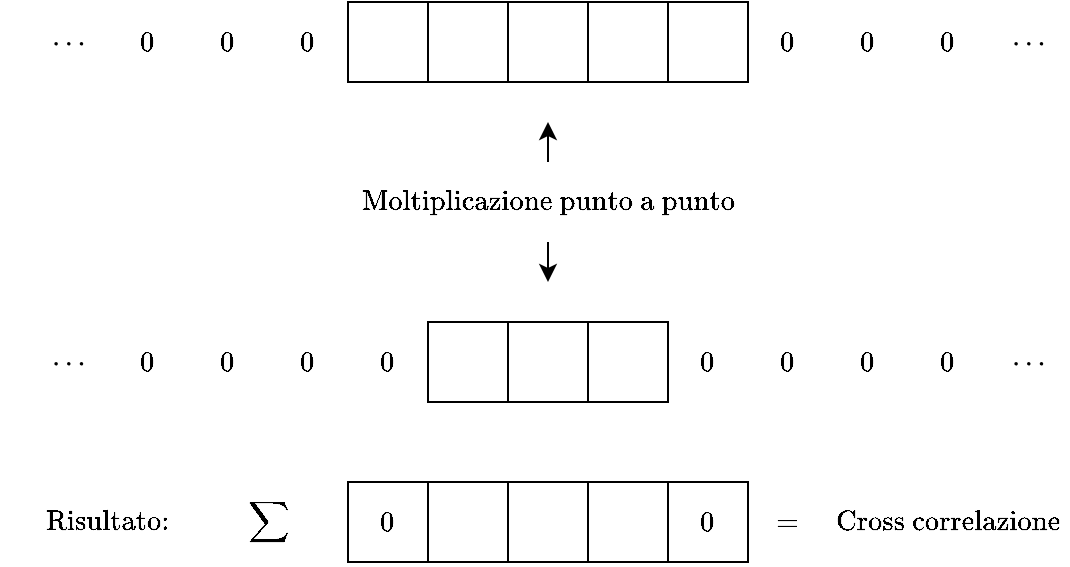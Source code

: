 <mxfile version="20.7.4" type="device"><diagram id="_DbMt3LhLTCCpxY-wy_6" name="Pagina-1"><mxGraphModel dx="819" dy="505" grid="1" gridSize="10" guides="1" tooltips="1" connect="1" arrows="1" fold="1" page="1" pageScale="1" pageWidth="827" pageHeight="1169" math="1" shadow="0"><root><mxCell id="0"/><mxCell id="1" parent="0"/><mxCell id="GeGoWawILfdFF2LbE-Bs-1" value="&lt;svg style=&quot;vertical-align: 0.43ex;&quot; xmlns:xlink=&quot;http://www.w3.org/1999/xlink&quot; viewBox=&quot;0 -310 1172 120&quot; role=&quot;img&quot; height=&quot;0.271ex&quot; width=&quot;2.652ex&quot; xmlns=&quot;http://www.w3.org/2000/svg&quot;&gt;&lt;defs&gt;&lt;path d=&quot;M78 250Q78 274 95 292T138 310Q162 310 180 294T199 251Q199 226 182 208T139 190T96 207T78 250ZM525 250Q525 274 542 292T585 310Q609 310 627 294T646 251Q646 226 629 208T586 190T543 207T525 250ZM972 250Q972 274 989 292T1032 310Q1056 310 1074 294T1093 251Q1093 226 1076 208T1033 190T990 207T972 250Z&quot; id=&quot;MJX-1-TEX-N-22EF&quot;&gt;&lt;/path&gt;&lt;/defs&gt;&lt;g transform=&quot;scale(1,-1)&quot; stroke-width=&quot;0&quot; fill=&quot;currentColor&quot; stroke=&quot;currentColor&quot;&gt;&lt;g data-mml-node=&quot;math&quot;&gt;&lt;g data-mml-node=&quot;mo&quot;&gt;&lt;use xlink:href=&quot;#MJX-1-TEX-N-22EF&quot; data-c=&quot;22EF&quot;&gt;&lt;/use&gt;&lt;/g&gt;&lt;/g&gt;&lt;/g&gt;&lt;/svg&gt;" style="text;html=1;strokeColor=none;fillColor=none;align=center;verticalAlign=middle;whiteSpace=wrap;rounded=0;" vertex="1" parent="1"><mxGeometry x="240" y="280" width="40" height="40" as="geometry"/></mxCell><mxCell id="GeGoWawILfdFF2LbE-Bs-5" value="$$0$$" style="text;html=1;strokeColor=none;fillColor=none;align=center;verticalAlign=middle;whiteSpace=wrap;rounded=0;" vertex="1" parent="1"><mxGeometry x="280" y="280" width="40" height="40" as="geometry"/></mxCell><mxCell id="GeGoWawILfdFF2LbE-Bs-7" value="$$0$$" style="text;html=1;strokeColor=none;fillColor=none;align=center;verticalAlign=middle;whiteSpace=wrap;rounded=0;" vertex="1" parent="1"><mxGeometry x="320" y="280" width="40" height="40" as="geometry"/></mxCell><mxCell id="GeGoWawILfdFF2LbE-Bs-8" value="$$0$$" style="text;html=1;strokeColor=none;fillColor=none;align=center;verticalAlign=middle;whiteSpace=wrap;rounded=0;" vertex="1" parent="1"><mxGeometry x="360" y="280" width="40" height="40" as="geometry"/></mxCell><mxCell id="GeGoWawILfdFF2LbE-Bs-9" value="" style="rounded=0;whiteSpace=wrap;html=1;" vertex="1" parent="1"><mxGeometry x="400" y="280" width="200" height="40" as="geometry"/></mxCell><mxCell id="GeGoWawILfdFF2LbE-Bs-10" value="$$0$$" style="text;html=1;strokeColor=none;fillColor=none;align=center;verticalAlign=middle;whiteSpace=wrap;rounded=0;" vertex="1" parent="1"><mxGeometry x="600" y="280" width="40" height="40" as="geometry"/></mxCell><mxCell id="GeGoWawILfdFF2LbE-Bs-11" value="$$0$$" style="text;html=1;strokeColor=none;fillColor=none;align=center;verticalAlign=middle;whiteSpace=wrap;rounded=0;" vertex="1" parent="1"><mxGeometry x="640" y="280" width="40" height="40" as="geometry"/></mxCell><mxCell id="GeGoWawILfdFF2LbE-Bs-12" value="$$0$$" style="text;html=1;strokeColor=none;fillColor=none;align=center;verticalAlign=middle;whiteSpace=wrap;rounded=0;" vertex="1" parent="1"><mxGeometry x="680" y="280" width="40" height="40" as="geometry"/></mxCell><mxCell id="GeGoWawILfdFF2LbE-Bs-13" value="&lt;svg style=&quot;vertical-align: 0.43ex;&quot; xmlns:xlink=&quot;http://www.w3.org/1999/xlink&quot; viewBox=&quot;0 -310 1172 120&quot; role=&quot;img&quot; height=&quot;0.271ex&quot; width=&quot;2.652ex&quot; xmlns=&quot;http://www.w3.org/2000/svg&quot;&gt;&lt;defs&gt;&lt;path d=&quot;M78 250Q78 274 95 292T138 310Q162 310 180 294T199 251Q199 226 182 208T139 190T96 207T78 250ZM525 250Q525 274 542 292T585 310Q609 310 627 294T646 251Q646 226 629 208T586 190T543 207T525 250ZM972 250Q972 274 989 292T1032 310Q1056 310 1074 294T1093 251Q1093 226 1076 208T1033 190T990 207T972 250Z&quot; id=&quot;MJX-1-TEX-N-22EF&quot;&gt;&lt;/path&gt;&lt;/defs&gt;&lt;g transform=&quot;scale(1,-1)&quot; stroke-width=&quot;0&quot; fill=&quot;currentColor&quot; stroke=&quot;currentColor&quot;&gt;&lt;g data-mml-node=&quot;math&quot;&gt;&lt;g data-mml-node=&quot;mo&quot;&gt;&lt;use xlink:href=&quot;#MJX-1-TEX-N-22EF&quot; data-c=&quot;22EF&quot;&gt;&lt;/use&gt;&lt;/g&gt;&lt;/g&gt;&lt;/g&gt;&lt;/svg&gt;" style="text;html=1;strokeColor=none;fillColor=none;align=center;verticalAlign=middle;whiteSpace=wrap;rounded=0;" vertex="1" parent="1"><mxGeometry x="720" y="280" width="40" height="40" as="geometry"/></mxCell><mxCell id="GeGoWawILfdFF2LbE-Bs-15" value="" style="endArrow=none;html=1;rounded=0;" edge="1" parent="1"><mxGeometry x="1" y="-45" width="50" height="50" relative="1" as="geometry"><mxPoint x="440" y="320" as="sourcePoint"/><mxPoint x="440" y="280" as="targetPoint"/><mxPoint x="-25" y="-40" as="offset"/></mxGeometry></mxCell><mxCell id="GeGoWawILfdFF2LbE-Bs-16" value="" style="endArrow=none;html=1;rounded=0;" edge="1" parent="1"><mxGeometry x="1" y="-45" width="50" height="50" relative="1" as="geometry"><mxPoint x="480" y="320" as="sourcePoint"/><mxPoint x="480" y="280" as="targetPoint"/><mxPoint x="-25" y="-40" as="offset"/></mxGeometry></mxCell><mxCell id="GeGoWawILfdFF2LbE-Bs-17" value="" style="endArrow=none;html=1;rounded=0;" edge="1" parent="1"><mxGeometry x="1" y="-45" width="50" height="50" relative="1" as="geometry"><mxPoint x="520" y="320" as="sourcePoint"/><mxPoint x="520" y="280" as="targetPoint"/><mxPoint x="-25" y="-40" as="offset"/></mxGeometry></mxCell><mxCell id="GeGoWawILfdFF2LbE-Bs-18" value="" style="endArrow=none;html=1;rounded=0;" edge="1" parent="1"><mxGeometry x="1" y="-45" width="50" height="50" relative="1" as="geometry"><mxPoint x="560" y="320" as="sourcePoint"/><mxPoint x="560" y="280" as="targetPoint"/><mxPoint x="-25" y="-40" as="offset"/></mxGeometry></mxCell><mxCell id="GeGoWawILfdFF2LbE-Bs-19" value="" style="endArrow=classic;startArrow=none;html=1;rounded=0;" edge="1" parent="1" source="GeGoWawILfdFF2LbE-Bs-40"><mxGeometry width="50" height="50" relative="1" as="geometry"><mxPoint x="500" y="420" as="sourcePoint"/><mxPoint x="500" y="340" as="targetPoint"/></mxGeometry></mxCell><mxCell id="GeGoWawILfdFF2LbE-Bs-20" value="" style="rounded=0;whiteSpace=wrap;html=1;" vertex="1" parent="1"><mxGeometry x="440" y="440" width="120" height="40" as="geometry"/></mxCell><mxCell id="GeGoWawILfdFF2LbE-Bs-21" value="" style="endArrow=none;html=1;rounded=0;" edge="1" parent="1"><mxGeometry x="1" y="-45" width="50" height="50" relative="1" as="geometry"><mxPoint x="480" y="480" as="sourcePoint"/><mxPoint x="480" y="440" as="targetPoint"/><mxPoint x="-25" y="-40" as="offset"/></mxGeometry></mxCell><mxCell id="GeGoWawILfdFF2LbE-Bs-22" value="" style="endArrow=none;html=1;rounded=0;" edge="1" parent="1"><mxGeometry x="1" y="-45" width="50" height="50" relative="1" as="geometry"><mxPoint x="520" y="480" as="sourcePoint"/><mxPoint x="520" y="440" as="targetPoint"/><mxPoint x="-25" y="-40" as="offset"/></mxGeometry></mxCell><mxCell id="GeGoWawILfdFF2LbE-Bs-25" value="&lt;svg style=&quot;vertical-align: 0.43ex;&quot; xmlns:xlink=&quot;http://www.w3.org/1999/xlink&quot; viewBox=&quot;0 -310 1172 120&quot; role=&quot;img&quot; height=&quot;0.271ex&quot; width=&quot;2.652ex&quot; xmlns=&quot;http://www.w3.org/2000/svg&quot;&gt;&lt;defs&gt;&lt;path d=&quot;M78 250Q78 274 95 292T138 310Q162 310 180 294T199 251Q199 226 182 208T139 190T96 207T78 250ZM525 250Q525 274 542 292T585 310Q609 310 627 294T646 251Q646 226 629 208T586 190T543 207T525 250ZM972 250Q972 274 989 292T1032 310Q1056 310 1074 294T1093 251Q1093 226 1076 208T1033 190T990 207T972 250Z&quot; id=&quot;MJX-1-TEX-N-22EF&quot;&gt;&lt;/path&gt;&lt;/defs&gt;&lt;g transform=&quot;scale(1,-1)&quot; stroke-width=&quot;0&quot; fill=&quot;currentColor&quot; stroke=&quot;currentColor&quot;&gt;&lt;g data-mml-node=&quot;math&quot;&gt;&lt;g data-mml-node=&quot;mo&quot;&gt;&lt;use xlink:href=&quot;#MJX-1-TEX-N-22EF&quot; data-c=&quot;22EF&quot;&gt;&lt;/use&gt;&lt;/g&gt;&lt;/g&gt;&lt;/g&gt;&lt;/svg&gt;" style="text;html=1;strokeColor=none;fillColor=none;align=center;verticalAlign=middle;whiteSpace=wrap;rounded=0;" vertex="1" parent="1"><mxGeometry x="240" y="440" width="40" height="40" as="geometry"/></mxCell><mxCell id="GeGoWawILfdFF2LbE-Bs-26" value="$$0$$" style="text;html=1;strokeColor=none;fillColor=none;align=center;verticalAlign=middle;whiteSpace=wrap;rounded=0;" vertex="1" parent="1"><mxGeometry x="280" y="440" width="40" height="40" as="geometry"/></mxCell><mxCell id="GeGoWawILfdFF2LbE-Bs-27" value="$$0$$" style="text;html=1;strokeColor=none;fillColor=none;align=center;verticalAlign=middle;whiteSpace=wrap;rounded=0;" vertex="1" parent="1"><mxGeometry x="320" y="440" width="40" height="40" as="geometry"/></mxCell><mxCell id="GeGoWawILfdFF2LbE-Bs-28" value="$$0$$" style="text;html=1;strokeColor=none;fillColor=none;align=center;verticalAlign=middle;whiteSpace=wrap;rounded=0;" vertex="1" parent="1"><mxGeometry x="360" y="440" width="40" height="40" as="geometry"/></mxCell><mxCell id="GeGoWawILfdFF2LbE-Bs-33" value="$$0$$" style="text;html=1;strokeColor=none;fillColor=none;align=center;verticalAlign=middle;whiteSpace=wrap;rounded=0;" vertex="1" parent="1"><mxGeometry x="600" y="440" width="40" height="40" as="geometry"/></mxCell><mxCell id="GeGoWawILfdFF2LbE-Bs-34" value="$$0$$" style="text;html=1;strokeColor=none;fillColor=none;align=center;verticalAlign=middle;whiteSpace=wrap;rounded=0;" vertex="1" parent="1"><mxGeometry x="640" y="440" width="40" height="40" as="geometry"/></mxCell><mxCell id="GeGoWawILfdFF2LbE-Bs-35" value="$$0$$" style="text;html=1;strokeColor=none;fillColor=none;align=center;verticalAlign=middle;whiteSpace=wrap;rounded=0;" vertex="1" parent="1"><mxGeometry x="680" y="440" width="40" height="40" as="geometry"/></mxCell><mxCell id="GeGoWawILfdFF2LbE-Bs-36" value="&lt;svg style=&quot;vertical-align: 0.43ex;&quot; xmlns:xlink=&quot;http://www.w3.org/1999/xlink&quot; viewBox=&quot;0 -310 1172 120&quot; role=&quot;img&quot; height=&quot;0.271ex&quot; width=&quot;2.652ex&quot; xmlns=&quot;http://www.w3.org/2000/svg&quot;&gt;&lt;defs&gt;&lt;path d=&quot;M78 250Q78 274 95 292T138 310Q162 310 180 294T199 251Q199 226 182 208T139 190T96 207T78 250ZM525 250Q525 274 542 292T585 310Q609 310 627 294T646 251Q646 226 629 208T586 190T543 207T525 250ZM972 250Q972 274 989 292T1032 310Q1056 310 1074 294T1093 251Q1093 226 1076 208T1033 190T990 207T972 250Z&quot; id=&quot;MJX-1-TEX-N-22EF&quot;&gt;&lt;/path&gt;&lt;/defs&gt;&lt;g transform=&quot;scale(1,-1)&quot; stroke-width=&quot;0&quot; fill=&quot;currentColor&quot; stroke=&quot;currentColor&quot;&gt;&lt;g data-mml-node=&quot;math&quot;&gt;&lt;g data-mml-node=&quot;mo&quot;&gt;&lt;use xlink:href=&quot;#MJX-1-TEX-N-22EF&quot; data-c=&quot;22EF&quot;&gt;&lt;/use&gt;&lt;/g&gt;&lt;/g&gt;&lt;/g&gt;&lt;/svg&gt;" style="text;html=1;strokeColor=none;fillColor=none;align=center;verticalAlign=middle;whiteSpace=wrap;rounded=0;" vertex="1" parent="1"><mxGeometry x="720" y="440" width="40" height="40" as="geometry"/></mxCell><mxCell id="GeGoWawILfdFF2LbE-Bs-37" value="$$0$$" style="text;html=1;strokeColor=none;fillColor=none;align=center;verticalAlign=middle;whiteSpace=wrap;rounded=0;" vertex="1" parent="1"><mxGeometry x="560" y="440" width="40" height="40" as="geometry"/></mxCell><mxCell id="GeGoWawILfdFF2LbE-Bs-38" value="$$0$$" style="text;html=1;strokeColor=none;fillColor=none;align=center;verticalAlign=middle;whiteSpace=wrap;rounded=0;" vertex="1" parent="1"><mxGeometry x="400" y="440" width="40" height="40" as="geometry"/></mxCell><mxCell id="GeGoWawILfdFF2LbE-Bs-40" value="$$\text{Moltiplicazione punto a punto}$$" style="text;html=1;strokeColor=none;fillColor=none;align=center;verticalAlign=middle;whiteSpace=wrap;rounded=0;" vertex="1" parent="1"><mxGeometry x="400" y="360" width="200" height="40" as="geometry"/></mxCell><mxCell id="GeGoWawILfdFF2LbE-Bs-41" value="" style="endArrow=none;startArrow=classic;html=1;rounded=0;" edge="1" parent="1" target="GeGoWawILfdFF2LbE-Bs-40"><mxGeometry width="50" height="50" relative="1" as="geometry"><mxPoint x="500" y="420" as="sourcePoint"/><mxPoint x="500" y="340" as="targetPoint"/></mxGeometry></mxCell><mxCell id="GeGoWawILfdFF2LbE-Bs-42" value="$$\text{Risultato:}$$" style="text;html=1;strokeColor=none;fillColor=none;align=center;verticalAlign=middle;whiteSpace=wrap;rounded=0;" vertex="1" parent="1"><mxGeometry x="240" y="520" width="80" height="40" as="geometry"/></mxCell><mxCell id="GeGoWawILfdFF2LbE-Bs-43" value="" style="rounded=0;whiteSpace=wrap;html=1;" vertex="1" parent="1"><mxGeometry x="400" y="520" width="200" height="40" as="geometry"/></mxCell><mxCell id="GeGoWawILfdFF2LbE-Bs-44" value="" style="endArrow=none;html=1;rounded=0;" edge="1" parent="1"><mxGeometry x="1" y="-45" width="50" height="50" relative="1" as="geometry"><mxPoint x="440" y="560" as="sourcePoint"/><mxPoint x="440" y="520" as="targetPoint"/><mxPoint x="-25" y="-40" as="offset"/></mxGeometry></mxCell><mxCell id="GeGoWawILfdFF2LbE-Bs-45" value="" style="endArrow=none;html=1;rounded=0;" edge="1" parent="1"><mxGeometry x="1" y="-45" width="50" height="50" relative="1" as="geometry"><mxPoint x="480" y="560" as="sourcePoint"/><mxPoint x="480" y="520" as="targetPoint"/><mxPoint x="-25" y="-40" as="offset"/></mxGeometry></mxCell><mxCell id="GeGoWawILfdFF2LbE-Bs-46" value="" style="endArrow=none;html=1;rounded=0;" edge="1" parent="1"><mxGeometry x="1" y="-45" width="50" height="50" relative="1" as="geometry"><mxPoint x="520" y="560" as="sourcePoint"/><mxPoint x="520" y="520" as="targetPoint"/><mxPoint x="-25" y="-40" as="offset"/></mxGeometry></mxCell><mxCell id="GeGoWawILfdFF2LbE-Bs-47" value="" style="endArrow=none;html=1;rounded=0;" edge="1" parent="1"><mxGeometry x="1" y="-45" width="50" height="50" relative="1" as="geometry"><mxPoint x="560" y="560" as="sourcePoint"/><mxPoint x="560" y="520" as="targetPoint"/><mxPoint x="-25" y="-40" as="offset"/></mxGeometry></mxCell><mxCell id="GeGoWawILfdFF2LbE-Bs-48" value="$$\sum$$" style="text;html=1;strokeColor=none;fillColor=none;align=center;verticalAlign=middle;whiteSpace=wrap;rounded=0;" vertex="1" parent="1"><mxGeometry x="340" y="520" width="40" height="40" as="geometry"/></mxCell><mxCell id="GeGoWawILfdFF2LbE-Bs-49" value="$$0$$" style="text;html=1;strokeColor=none;fillColor=none;align=center;verticalAlign=middle;whiteSpace=wrap;rounded=0;" vertex="1" parent="1"><mxGeometry x="560" y="520" width="40" height="40" as="geometry"/></mxCell><mxCell id="GeGoWawILfdFF2LbE-Bs-50" value="$$0$$" style="text;html=1;strokeColor=none;fillColor=none;align=center;verticalAlign=middle;whiteSpace=wrap;rounded=0;" vertex="1" parent="1"><mxGeometry x="400" y="520" width="40" height="40" as="geometry"/></mxCell><mxCell id="GeGoWawILfdFF2LbE-Bs-51" value="$$=$$" style="text;html=1;strokeColor=none;fillColor=none;align=center;verticalAlign=middle;whiteSpace=wrap;rounded=0;" vertex="1" parent="1"><mxGeometry x="600" y="520" width="40" height="40" as="geometry"/></mxCell><mxCell id="GeGoWawILfdFF2LbE-Bs-53" value="$$\text{Cross correlazione}$$" style="text;html=1;strokeColor=none;fillColor=none;align=center;verticalAlign=middle;whiteSpace=wrap;rounded=0;" vertex="1" parent="1"><mxGeometry x="640" y="520" width="120" height="40" as="geometry"/></mxCell></root></mxGraphModel></diagram></mxfile>